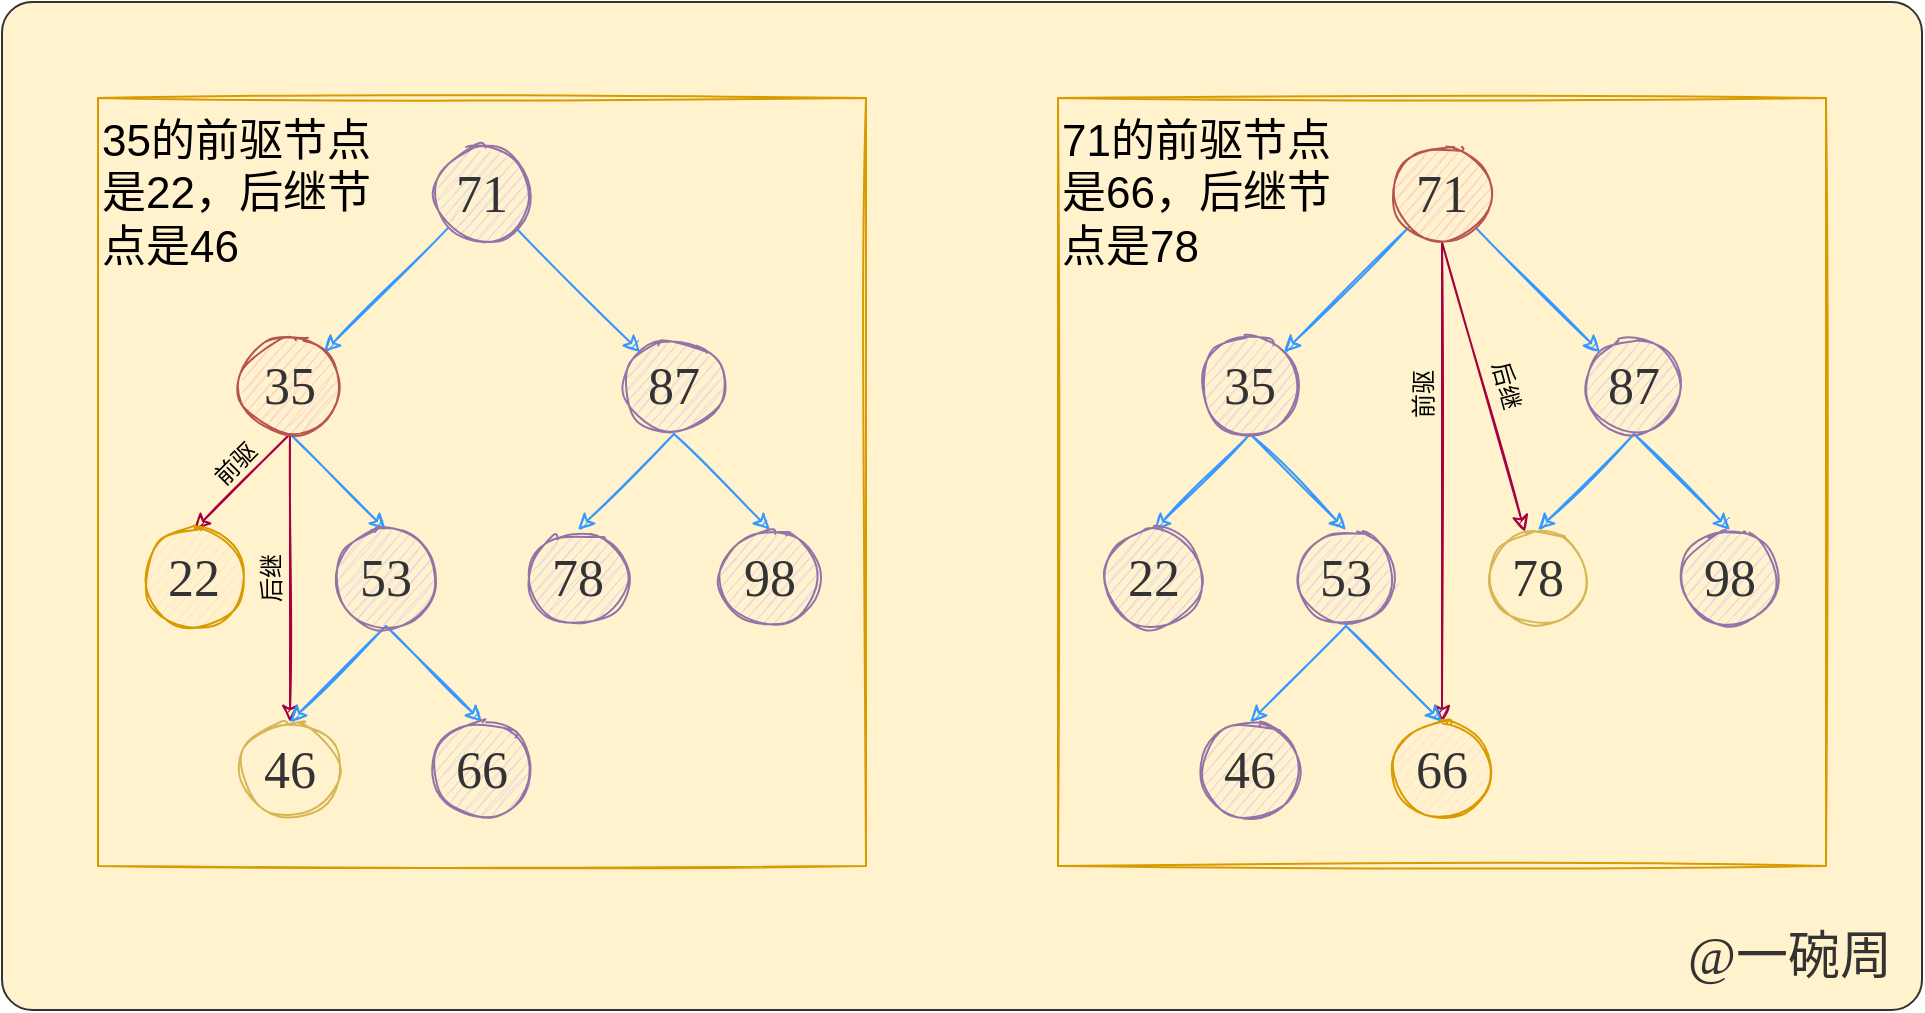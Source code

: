 <mxfile version="16.5.1" type="device"><diagram id="sbTQmbd6wwS1U6yTLp65" name="第 1 页"><mxGraphModel dx="1178" dy="695" grid="1" gridSize="6" guides="1" tooltips="1" connect="1" arrows="1" fold="1" page="0" pageScale="1" pageWidth="827" pageHeight="1169" math="0" shadow="0"><root><mxCell id="0"/><mxCell id="1" parent="0"/><mxCell id="rxAGCjy9rbUy3xPKVwOK-19" value="" style="rounded=1;whiteSpace=wrap;html=1;sketch=0;fillStyle=auto;fontFamily=Comic Sans MS;fontSize=26;strokeColor=#333333;fillColor=#fff2cc;arcSize=3;" parent="1" vertex="1"><mxGeometry x="312" y="240" width="960" height="504" as="geometry"/></mxCell><mxCell id="tsQmIZPjwc7X2SEzbmBb-71" value="" style="rounded=0;whiteSpace=wrap;html=1;fontSize=22;fillColor=none;strokeColor=#d79b00;sketch=1;" parent="1" vertex="1"><mxGeometry x="840" y="288" width="384" height="384" as="geometry"/></mxCell><mxCell id="tsQmIZPjwc7X2SEzbmBb-70" value="" style="rounded=0;whiteSpace=wrap;html=1;fontSize=22;fillColor=none;strokeColor=#d79b00;sketch=1;" parent="1" vertex="1"><mxGeometry x="360" y="288" width="384" height="384" as="geometry"/></mxCell><mxCell id="tsQmIZPjwc7X2SEzbmBb-10" style="rounded=0;orthogonalLoop=1;jettySize=auto;html=1;exitX=0;exitY=1;exitDx=0;exitDy=0;entryX=1;entryY=0;entryDx=0;entryDy=0;strokeColor=#3399FF;sketch=1;" parent="1" source="rxAGCjy9rbUy3xPKVwOK-1" target="tsQmIZPjwc7X2SEzbmBb-1" edge="1"><mxGeometry relative="1" as="geometry"/></mxCell><mxCell id="tsQmIZPjwc7X2SEzbmBb-11" style="edgeStyle=none;rounded=0;sketch=1;orthogonalLoop=1;jettySize=auto;html=1;exitX=1;exitY=1;exitDx=0;exitDy=0;strokeColor=#3399FF;" parent="1" source="rxAGCjy9rbUy3xPKVwOK-1" target="tsQmIZPjwc7X2SEzbmBb-5" edge="1"><mxGeometry relative="1" as="geometry"/></mxCell><mxCell id="rxAGCjy9rbUy3xPKVwOK-1" value="&lt;font style=&quot;font-size: 26px&quot; face=&quot;Comic Sans MS&quot; color=&quot;#333333&quot;&gt;71&lt;/font&gt;" style="ellipse;whiteSpace=wrap;html=1;fillColor=#e1d5e7;strokeColor=#9673a6;sketch=1;fillStyle=auto;" parent="1" vertex="1"><mxGeometry x="528" y="312" width="48" height="48" as="geometry"/></mxCell><mxCell id="rxAGCjy9rbUy3xPKVwOK-16" style="edgeStyle=none;rounded=0;sketch=1;orthogonalLoop=1;jettySize=auto;html=1;exitX=0.5;exitY=1;exitDx=0;exitDy=0;strokeColor=#9673A6;" parent="1" edge="1"><mxGeometry relative="1" as="geometry"><mxPoint x="560" y="560" as="sourcePoint"/></mxGeometry></mxCell><mxCell id="rxAGCjy9rbUy3xPKVwOK-21" value="@一碗周" style="text;html=1;strokeColor=none;fillColor=none;align=center;verticalAlign=middle;whiteSpace=wrap;rounded=0;sketch=1;fillStyle=auto;fontFamily=Comic Sans MS;fontSize=26;fontColor=#333333;" parent="1" vertex="1"><mxGeometry x="1146" y="702" width="120" height="30" as="geometry"/></mxCell><mxCell id="tsQmIZPjwc7X2SEzbmBb-12" style="edgeStyle=none;rounded=0;sketch=1;orthogonalLoop=1;jettySize=auto;html=1;exitX=0.5;exitY=1;exitDx=0;exitDy=0;entryX=0.5;entryY=0;entryDx=0;entryDy=0;strokeColor=#A50040;fillColor=#d80073;" parent="1" source="tsQmIZPjwc7X2SEzbmBb-1" target="tsQmIZPjwc7X2SEzbmBb-3" edge="1"><mxGeometry relative="1" as="geometry"/></mxCell><mxCell id="tsQmIZPjwc7X2SEzbmBb-13" style="edgeStyle=none;rounded=0;sketch=1;orthogonalLoop=1;jettySize=auto;html=1;exitX=0.5;exitY=1;exitDx=0;exitDy=0;entryX=0.5;entryY=0;entryDx=0;entryDy=0;strokeColor=#3399FF;" parent="1" source="tsQmIZPjwc7X2SEzbmBb-1" target="tsQmIZPjwc7X2SEzbmBb-4" edge="1"><mxGeometry relative="1" as="geometry"/></mxCell><mxCell id="obY4SXIHc7yA2_U5GxuC-2" style="edgeStyle=orthogonalEdgeStyle;rounded=0;orthogonalLoop=1;jettySize=auto;html=1;exitX=0.5;exitY=1;exitDx=0;exitDy=0;entryX=0.5;entryY=0;entryDx=0;entryDy=0;fillColor=#d80073;strokeColor=#A50040;sketch=1;" edge="1" parent="1" source="tsQmIZPjwc7X2SEzbmBb-1" target="tsQmIZPjwc7X2SEzbmBb-8"><mxGeometry relative="1" as="geometry"/></mxCell><mxCell id="tsQmIZPjwc7X2SEzbmBb-1" value="&lt;font style=&quot;font-size: 26px&quot; face=&quot;Comic Sans MS&quot; color=&quot;#333333&quot;&gt;35&lt;/font&gt;" style="ellipse;whiteSpace=wrap;html=1;fillColor=#f8cecc;strokeColor=#b85450;sketch=1;fillStyle=auto;" parent="1" vertex="1"><mxGeometry x="432" y="408" width="48" height="48" as="geometry"/></mxCell><mxCell id="tsQmIZPjwc7X2SEzbmBb-3" value="&lt;font style=&quot;font-size: 26px&quot; face=&quot;Comic Sans MS&quot; color=&quot;#333333&quot;&gt;22&lt;/font&gt;" style="ellipse;whiteSpace=wrap;html=1;fillColor=#ffe6cc;strokeColor=#d79b00;sketch=1;fillStyle=auto;" parent="1" vertex="1"><mxGeometry x="384" y="504" width="48" height="48" as="geometry"/></mxCell><mxCell id="tsQmIZPjwc7X2SEzbmBb-16" style="edgeStyle=none;rounded=0;sketch=1;orthogonalLoop=1;jettySize=auto;html=1;exitX=0.5;exitY=1;exitDx=0;exitDy=0;entryX=0.5;entryY=0;entryDx=0;entryDy=0;strokeColor=#3399FF;" parent="1" source="tsQmIZPjwc7X2SEzbmBb-4" target="tsQmIZPjwc7X2SEzbmBb-8" edge="1"><mxGeometry relative="1" as="geometry"/></mxCell><mxCell id="tsQmIZPjwc7X2SEzbmBb-17" style="edgeStyle=none;rounded=0;sketch=1;orthogonalLoop=1;jettySize=auto;html=1;exitX=0.5;exitY=1;exitDx=0;exitDy=0;entryX=0.5;entryY=0;entryDx=0;entryDy=0;strokeColor=#3399FF;" parent="1" source="tsQmIZPjwc7X2SEzbmBb-4" target="tsQmIZPjwc7X2SEzbmBb-9" edge="1"><mxGeometry relative="1" as="geometry"/></mxCell><mxCell id="tsQmIZPjwc7X2SEzbmBb-4" value="&lt;font style=&quot;font-size: 26px&quot; face=&quot;Comic Sans MS&quot; color=&quot;#333333&quot;&gt;53&lt;/font&gt;" style="ellipse;whiteSpace=wrap;html=1;fillColor=#e1d5e7;strokeColor=#9673a6;sketch=1;fillStyle=auto;" parent="1" vertex="1"><mxGeometry x="480" y="504" width="48" height="48" as="geometry"/></mxCell><mxCell id="tsQmIZPjwc7X2SEzbmBb-14" style="edgeStyle=none;rounded=0;sketch=1;orthogonalLoop=1;jettySize=auto;html=1;exitX=0.5;exitY=1;exitDx=0;exitDy=0;entryX=0.5;entryY=0;entryDx=0;entryDy=0;strokeColor=#3399FF;" parent="1" source="tsQmIZPjwc7X2SEzbmBb-5" target="tsQmIZPjwc7X2SEzbmBb-6" edge="1"><mxGeometry relative="1" as="geometry"/></mxCell><mxCell id="tsQmIZPjwc7X2SEzbmBb-15" style="edgeStyle=none;rounded=0;sketch=1;orthogonalLoop=1;jettySize=auto;html=1;exitX=0.5;exitY=1;exitDx=0;exitDy=0;entryX=0.5;entryY=0;entryDx=0;entryDy=0;strokeColor=#3399FF;" parent="1" source="tsQmIZPjwc7X2SEzbmBb-5" target="tsQmIZPjwc7X2SEzbmBb-7" edge="1"><mxGeometry relative="1" as="geometry"/></mxCell><mxCell id="tsQmIZPjwc7X2SEzbmBb-5" value="&lt;font style=&quot;font-size: 26px&quot; face=&quot;Comic Sans MS&quot; color=&quot;#333333&quot;&gt;87&lt;/font&gt;" style="ellipse;whiteSpace=wrap;html=1;fillColor=#e1d5e7;strokeColor=#9673a6;sketch=1;fillStyle=auto;" parent="1" vertex="1"><mxGeometry x="624" y="408" width="48" height="48" as="geometry"/></mxCell><mxCell id="tsQmIZPjwc7X2SEzbmBb-6" value="&lt;font style=&quot;font-size: 26px&quot; face=&quot;Comic Sans MS&quot; color=&quot;#333333&quot;&gt;78&lt;/font&gt;" style="ellipse;whiteSpace=wrap;html=1;fillColor=#e1d5e7;strokeColor=#9673a6;sketch=1;fillStyle=auto;" parent="1" vertex="1"><mxGeometry x="576" y="504" width="48" height="48" as="geometry"/></mxCell><mxCell id="tsQmIZPjwc7X2SEzbmBb-7" value="&lt;font style=&quot;font-size: 26px&quot; face=&quot;Comic Sans MS&quot; color=&quot;#333333&quot;&gt;98&lt;/font&gt;" style="ellipse;whiteSpace=wrap;html=1;fillColor=#e1d5e7;strokeColor=#9673a6;sketch=1;fillStyle=auto;" parent="1" vertex="1"><mxGeometry x="672" y="504" width="48" height="48" as="geometry"/></mxCell><mxCell id="tsQmIZPjwc7X2SEzbmBb-8" value="&lt;font style=&quot;font-size: 26px&quot; face=&quot;Comic Sans MS&quot; color=&quot;#333333&quot;&gt;46&lt;/font&gt;" style="ellipse;whiteSpace=wrap;html=1;fillColor=#fff2cc;strokeColor=#d6b656;sketch=1;fillStyle=auto;" parent="1" vertex="1"><mxGeometry x="432" y="600" width="48" height="48" as="geometry"/></mxCell><mxCell id="tsQmIZPjwc7X2SEzbmBb-9" value="&lt;font style=&quot;font-size: 26px&quot; face=&quot;Comic Sans MS&quot; color=&quot;#333333&quot;&gt;66&lt;/font&gt;" style="ellipse;whiteSpace=wrap;html=1;fillColor=#e1d5e7;strokeColor=#9673a6;sketch=1;fillStyle=auto;" parent="1" vertex="1"><mxGeometry x="528" y="600" width="48" height="48" as="geometry"/></mxCell><mxCell id="tsQmIZPjwc7X2SEzbmBb-19" style="rounded=0;orthogonalLoop=1;jettySize=auto;html=1;exitX=0;exitY=1;exitDx=0;exitDy=0;entryX=1;entryY=0;entryDx=0;entryDy=0;strokeColor=#3399FF;sketch=1;" parent="1" source="tsQmIZPjwc7X2SEzbmBb-21" target="tsQmIZPjwc7X2SEzbmBb-24" edge="1"><mxGeometry relative="1" as="geometry"/></mxCell><mxCell id="tsQmIZPjwc7X2SEzbmBb-20" style="edgeStyle=none;rounded=0;sketch=1;orthogonalLoop=1;jettySize=auto;html=1;exitX=1;exitY=1;exitDx=0;exitDy=0;strokeColor=#3399FF;" parent="1" source="tsQmIZPjwc7X2SEzbmBb-21" target="tsQmIZPjwc7X2SEzbmBb-31" edge="1"><mxGeometry relative="1" as="geometry"/></mxCell><mxCell id="obY4SXIHc7yA2_U5GxuC-5" style="edgeStyle=orthogonalEdgeStyle;rounded=0;sketch=1;orthogonalLoop=1;jettySize=auto;html=1;exitX=0.5;exitY=1;exitDx=0;exitDy=0;fillColor=#d80073;strokeColor=#A50040;" edge="1" parent="1" source="tsQmIZPjwc7X2SEzbmBb-21" target="tsQmIZPjwc7X2SEzbmBb-35"><mxGeometry relative="1" as="geometry"/></mxCell><mxCell id="obY4SXIHc7yA2_U5GxuC-6" style="rounded=0;sketch=1;orthogonalLoop=1;jettySize=auto;html=1;exitX=0.5;exitY=1;exitDx=0;exitDy=0;strokeColor=#A50040;" edge="1" parent="1" source="tsQmIZPjwc7X2SEzbmBb-21" target="tsQmIZPjwc7X2SEzbmBb-32"><mxGeometry relative="1" as="geometry"/></mxCell><mxCell id="tsQmIZPjwc7X2SEzbmBb-21" value="&lt;font style=&quot;font-size: 26px&quot; face=&quot;Comic Sans MS&quot; color=&quot;#333333&quot;&gt;71&lt;/font&gt;" style="ellipse;whiteSpace=wrap;html=1;fillColor=#f8cecc;strokeColor=#b85450;sketch=1;fillStyle=auto;" parent="1" vertex="1"><mxGeometry x="1008" y="312" width="48" height="48" as="geometry"/></mxCell><mxCell id="tsQmIZPjwc7X2SEzbmBb-22" style="edgeStyle=none;rounded=0;sketch=1;orthogonalLoop=1;jettySize=auto;html=1;exitX=0.5;exitY=1;exitDx=0;exitDy=0;entryX=0.5;entryY=0;entryDx=0;entryDy=0;strokeColor=#3399FF;" parent="1" source="tsQmIZPjwc7X2SEzbmBb-24" target="tsQmIZPjwc7X2SEzbmBb-25" edge="1"><mxGeometry relative="1" as="geometry"/></mxCell><mxCell id="tsQmIZPjwc7X2SEzbmBb-23" style="edgeStyle=none;rounded=0;sketch=1;orthogonalLoop=1;jettySize=auto;html=1;exitX=0.5;exitY=1;exitDx=0;exitDy=0;entryX=0.5;entryY=0;entryDx=0;entryDy=0;strokeColor=#3399FF;" parent="1" source="tsQmIZPjwc7X2SEzbmBb-24" target="tsQmIZPjwc7X2SEzbmBb-28" edge="1"><mxGeometry relative="1" as="geometry"/></mxCell><mxCell id="tsQmIZPjwc7X2SEzbmBb-24" value="&lt;font style=&quot;font-size: 26px&quot; face=&quot;Comic Sans MS&quot; color=&quot;#333333&quot;&gt;35&lt;/font&gt;" style="ellipse;whiteSpace=wrap;html=1;fillColor=#e1d5e7;strokeColor=#9673a6;sketch=1;fillStyle=auto;" parent="1" vertex="1"><mxGeometry x="912" y="408" width="48" height="48" as="geometry"/></mxCell><mxCell id="tsQmIZPjwc7X2SEzbmBb-25" value="&lt;font style=&quot;font-size: 26px&quot; face=&quot;Comic Sans MS&quot; color=&quot;#333333&quot;&gt;22&lt;/font&gt;" style="ellipse;whiteSpace=wrap;html=1;fillColor=#e1d5e7;strokeColor=#9673a6;sketch=1;fillStyle=auto;" parent="1" vertex="1"><mxGeometry x="864" y="504" width="48" height="48" as="geometry"/></mxCell><mxCell id="tsQmIZPjwc7X2SEzbmBb-26" style="edgeStyle=none;rounded=0;sketch=1;orthogonalLoop=1;jettySize=auto;html=1;exitX=0.5;exitY=1;exitDx=0;exitDy=0;entryX=0.5;entryY=0;entryDx=0;entryDy=0;strokeColor=#3399FF;" parent="1" source="tsQmIZPjwc7X2SEzbmBb-28" target="tsQmIZPjwc7X2SEzbmBb-34" edge="1"><mxGeometry relative="1" as="geometry"/></mxCell><mxCell id="tsQmIZPjwc7X2SEzbmBb-27" style="edgeStyle=none;rounded=0;sketch=1;orthogonalLoop=1;jettySize=auto;html=1;exitX=0.5;exitY=1;exitDx=0;exitDy=0;entryX=0.5;entryY=0;entryDx=0;entryDy=0;strokeColor=#3399FF;" parent="1" source="tsQmIZPjwc7X2SEzbmBb-28" target="tsQmIZPjwc7X2SEzbmBb-35" edge="1"><mxGeometry relative="1" as="geometry"/></mxCell><mxCell id="tsQmIZPjwc7X2SEzbmBb-28" value="&lt;font style=&quot;font-size: 26px&quot; face=&quot;Comic Sans MS&quot; color=&quot;#333333&quot;&gt;53&lt;/font&gt;" style="ellipse;whiteSpace=wrap;html=1;fillColor=#e1d5e7;strokeColor=#9673a6;sketch=1;fillStyle=auto;" parent="1" vertex="1"><mxGeometry x="960" y="504" width="48" height="48" as="geometry"/></mxCell><mxCell id="tsQmIZPjwc7X2SEzbmBb-29" style="edgeStyle=none;rounded=0;sketch=1;orthogonalLoop=1;jettySize=auto;html=1;exitX=0.5;exitY=1;exitDx=0;exitDy=0;entryX=0.5;entryY=0;entryDx=0;entryDy=0;strokeColor=#3399FF;" parent="1" source="tsQmIZPjwc7X2SEzbmBb-31" target="tsQmIZPjwc7X2SEzbmBb-32" edge="1"><mxGeometry relative="1" as="geometry"/></mxCell><mxCell id="tsQmIZPjwc7X2SEzbmBb-30" style="edgeStyle=none;rounded=0;sketch=1;orthogonalLoop=1;jettySize=auto;html=1;exitX=0.5;exitY=1;exitDx=0;exitDy=0;entryX=0.5;entryY=0;entryDx=0;entryDy=0;strokeColor=#3399FF;" parent="1" source="tsQmIZPjwc7X2SEzbmBb-31" target="tsQmIZPjwc7X2SEzbmBb-33" edge="1"><mxGeometry relative="1" as="geometry"/></mxCell><mxCell id="tsQmIZPjwc7X2SEzbmBb-31" value="&lt;font style=&quot;font-size: 26px&quot; face=&quot;Comic Sans MS&quot; color=&quot;#333333&quot;&gt;87&lt;/font&gt;" style="ellipse;whiteSpace=wrap;html=1;fillColor=#e1d5e7;strokeColor=#9673a6;sketch=1;fillStyle=auto;" parent="1" vertex="1"><mxGeometry x="1104" y="408" width="48" height="48" as="geometry"/></mxCell><mxCell id="tsQmIZPjwc7X2SEzbmBb-32" value="&lt;font style=&quot;font-size: 26px&quot; face=&quot;Comic Sans MS&quot; color=&quot;#333333&quot;&gt;78&lt;/font&gt;" style="ellipse;whiteSpace=wrap;html=1;fillColor=#fff2cc;strokeColor=#d6b656;sketch=1;fillStyle=auto;" parent="1" vertex="1"><mxGeometry x="1056" y="504" width="48" height="48" as="geometry"/></mxCell><mxCell id="tsQmIZPjwc7X2SEzbmBb-33" value="&lt;font style=&quot;font-size: 26px&quot; face=&quot;Comic Sans MS&quot; color=&quot;#333333&quot;&gt;98&lt;/font&gt;" style="ellipse;whiteSpace=wrap;html=1;fillColor=#e1d5e7;strokeColor=#9673a6;sketch=1;fillStyle=auto;" parent="1" vertex="1"><mxGeometry x="1152" y="504" width="48" height="48" as="geometry"/></mxCell><mxCell id="tsQmIZPjwc7X2SEzbmBb-34" value="&lt;font style=&quot;font-size: 26px&quot; face=&quot;Comic Sans MS&quot; color=&quot;#333333&quot;&gt;46&lt;/font&gt;" style="ellipse;whiteSpace=wrap;html=1;fillColor=#e1d5e7;strokeColor=#9673a6;sketch=1;fillStyle=auto;" parent="1" vertex="1"><mxGeometry x="912" y="600" width="48" height="48" as="geometry"/></mxCell><mxCell id="tsQmIZPjwc7X2SEzbmBb-35" value="&lt;font style=&quot;font-size: 26px&quot; face=&quot;Comic Sans MS&quot; color=&quot;#333333&quot;&gt;66&lt;/font&gt;" style="ellipse;whiteSpace=wrap;html=1;fillColor=#ffe6cc;strokeColor=#d79b00;sketch=1;fillStyle=auto;" parent="1" vertex="1"><mxGeometry x="1008" y="600" width="48" height="48" as="geometry"/></mxCell><mxCell id="tsQmIZPjwc7X2SEzbmBb-74" value="35的前驱节点是22，后继节点是46" style="text;html=1;strokeColor=none;fillColor=none;align=left;verticalAlign=middle;whiteSpace=wrap;rounded=0;sketch=1;fontSize=22;" parent="1" vertex="1"><mxGeometry x="360" y="294" width="144" height="84" as="geometry"/></mxCell><mxCell id="obY4SXIHc7yA2_U5GxuC-1" value="前驱" style="text;html=1;strokeColor=none;fillColor=none;align=center;verticalAlign=middle;whiteSpace=wrap;rounded=0;rotation=-45;" vertex="1" parent="1"><mxGeometry x="414" y="462" width="30" height="18" as="geometry"/></mxCell><mxCell id="obY4SXIHc7yA2_U5GxuC-3" value="后继" style="text;html=1;strokeColor=none;fillColor=none;align=center;verticalAlign=middle;whiteSpace=wrap;rounded=0;rotation=-90;" vertex="1" parent="1"><mxGeometry x="432" y="519" width="30" height="18" as="geometry"/></mxCell><mxCell id="obY4SXIHc7yA2_U5GxuC-4" value="71的前驱节点是66，后继节点是78" style="text;html=1;strokeColor=none;fillColor=none;align=left;verticalAlign=middle;whiteSpace=wrap;rounded=0;sketch=1;fontSize=22;" vertex="1" parent="1"><mxGeometry x="840" y="294" width="144" height="84" as="geometry"/></mxCell><mxCell id="obY4SXIHc7yA2_U5GxuC-7" value="前驱" style="text;html=1;strokeColor=none;fillColor=none;align=center;verticalAlign=middle;whiteSpace=wrap;rounded=0;rotation=-90;" vertex="1" parent="1"><mxGeometry x="1008" y="427" width="30" height="18" as="geometry"/></mxCell><mxCell id="obY4SXIHc7yA2_U5GxuC-8" value="后继" style="text;html=1;strokeColor=none;fillColor=none;align=center;verticalAlign=middle;whiteSpace=wrap;rounded=0;rotation=75;" vertex="1" parent="1"><mxGeometry x="1049" y="423" width="30" height="18" as="geometry"/></mxCell></root></mxGraphModel></diagram></mxfile>